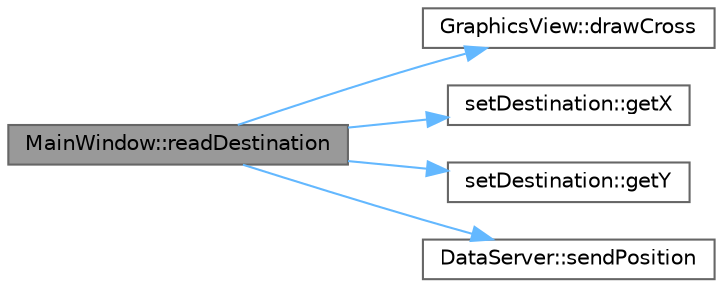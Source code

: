 digraph "MainWindow::readDestination"
{
 // LATEX_PDF_SIZE
  bgcolor="transparent";
  edge [fontname=Helvetica,fontsize=10,labelfontname=Helvetica,labelfontsize=10];
  node [fontname=Helvetica,fontsize=10,shape=box,height=0.2,width=0.4];
  rankdir="LR";
  Node1 [id="Node000001",label="MainWindow::readDestination",height=0.2,width=0.4,color="gray40", fillcolor="grey60", style="filled", fontcolor="black",tooltip="Reads the destination coordinates."];
  Node1 -> Node2 [id="edge1_Node000001_Node000002",color="steelblue1",style="solid",tooltip=" "];
  Node2 [id="Node000002",label="GraphicsView::drawCross",height=0.2,width=0.4,color="grey40", fillcolor="white", style="filled",URL="$class_graphics_view.html#a0c63f0a56440f0dc8a36377152952e61",tooltip="Draws a cross at the specified position."];
  Node1 -> Node3 [id="edge2_Node000001_Node000003",color="steelblue1",style="solid",tooltip=" "];
  Node3 [id="Node000003",label="setDestination::getX",height=0.2,width=0.4,color="grey40", fillcolor="white", style="filled",URL="$classset_destination.html#a92548a64a061c097d7bfd5336d1d9349",tooltip="Gets the x-coordinate of the destination point."];
  Node1 -> Node4 [id="edge3_Node000001_Node000004",color="steelblue1",style="solid",tooltip=" "];
  Node4 [id="Node000004",label="setDestination::getY",height=0.2,width=0.4,color="grey40", fillcolor="white", style="filled",URL="$classset_destination.html#acefaed347ee161460fb68572658667c8",tooltip="Gets the y-coordinate of the destination point."];
  Node1 -> Node5 [id="edge4_Node000001_Node000005",color="steelblue1",style="solid",tooltip=" "];
  Node5 [id="Node000005",label="DataServer::sendPosition",height=0.2,width=0.4,color="grey40", fillcolor="white", style="filled",URL="$class_data_server.html#a566d9646ba99b518c6c7b89c66efb011",tooltip="Sends the robot's position to all connected clients."];
}
